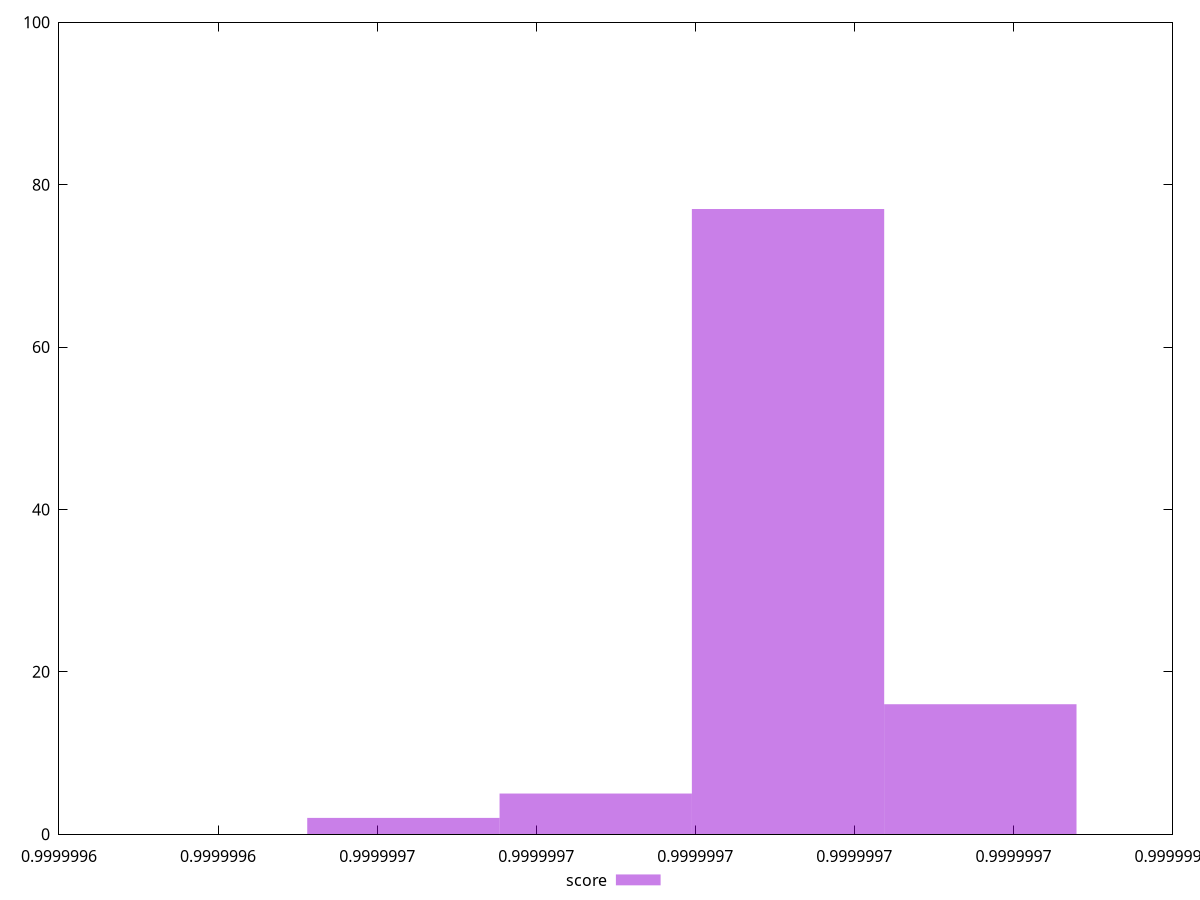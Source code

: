 reset
set terminal svg size 640, 490 enhanced background rgb 'white'
set output "reprap/first-cpu-idle/samples/empty/score/histogram.svg"

$score <<EOF
0.9999996632996868 2
0.9999997358414725 16
0.9999997116608773 77
0.9999996874802821 5
EOF

set key outside below
set boxwidth 2.4180595237463e-8
set yrange [0:100]
set style fill transparent solid 0.5 noborder

plot \
  $score title "score" with boxes, \


reset